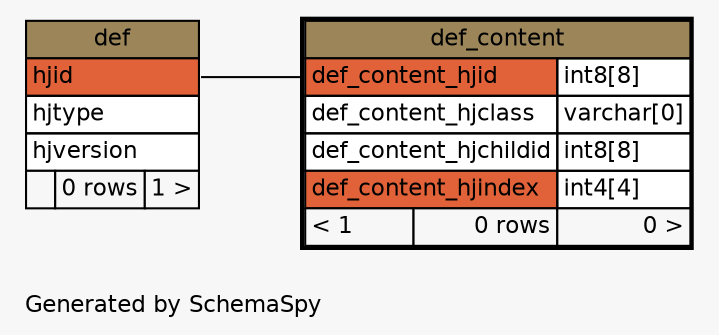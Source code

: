 // dot 2.22.2 on Windows Vista 6.0
// SchemaSpy rev 536
digraph "oneDegreeRelationshipsDiagram" {
  graph [
    rankdir="RL"
    bgcolor="#f7f7f7"
    label="\nGenerated by SchemaSpy"
    labeljust="l"
    nodesep="0.18"
    ranksep="0.46"
    fontname="Helvetica"
    fontsize="11"
  ];
  node [
    fontname="Helvetica"
    fontsize="11"
    shape="plaintext"
  ];
  edge [
    arrowsize="0.8"
  ];
  "def_content":"def_content_hjid":w -> "def":"hjid":e [arrowhead=none arrowtail=crowodot];
  "def" [
    label=<
    <TABLE BORDER="0" CELLBORDER="1" CELLSPACING="0" BGCOLOR="#ffffff">
      <TR><TD COLSPAN="3" BGCOLOR="#9b8559" ALIGN="CENTER">def</TD></TR>
      <TR><TD PORT="hjid" COLSPAN="3" BGCOLOR="#e16239" ALIGN="LEFT">hjid</TD></TR>
      <TR><TD PORT="hjtype" COLSPAN="3" ALIGN="LEFT">hjtype</TD></TR>
      <TR><TD PORT="hjversion" COLSPAN="3" ALIGN="LEFT">hjversion</TD></TR>
      <TR><TD ALIGN="LEFT" BGCOLOR="#f7f7f7">  </TD><TD ALIGN="RIGHT" BGCOLOR="#f7f7f7">0 rows</TD><TD ALIGN="RIGHT" BGCOLOR="#f7f7f7">1 &gt;</TD></TR>
    </TABLE>>
    URL="def.html"
    tooltip="def"
  ];
  "def_content" [
    label=<
    <TABLE BORDER="2" CELLBORDER="1" CELLSPACING="0" BGCOLOR="#ffffff">
      <TR><TD COLSPAN="3" BGCOLOR="#9b8559" ALIGN="CENTER">def_content</TD></TR>
      <TR><TD PORT="def_content_hjid" COLSPAN="2" BGCOLOR="#e16239" ALIGN="LEFT">def_content_hjid</TD><TD PORT="def_content_hjid.type" ALIGN="LEFT">int8[8]</TD></TR>
      <TR><TD PORT="def_content_hjclass" COLSPAN="2" ALIGN="LEFT">def_content_hjclass</TD><TD PORT="def_content_hjclass.type" ALIGN="LEFT">varchar[0]</TD></TR>
      <TR><TD PORT="def_content_hjchildid" COLSPAN="2" ALIGN="LEFT">def_content_hjchildid</TD><TD PORT="def_content_hjchildid.type" ALIGN="LEFT">int8[8]</TD></TR>
      <TR><TD PORT="def_content_hjindex" COLSPAN="2" BGCOLOR="#e16239" ALIGN="LEFT">def_content_hjindex</TD><TD PORT="def_content_hjindex.type" ALIGN="LEFT">int4[4]</TD></TR>
      <TR><TD ALIGN="LEFT" BGCOLOR="#f7f7f7">&lt; 1</TD><TD ALIGN="RIGHT" BGCOLOR="#f7f7f7">0 rows</TD><TD ALIGN="RIGHT" BGCOLOR="#f7f7f7">0 &gt;</TD></TR>
    </TABLE>>
    URL="def_content.html"
    tooltip="def_content"
  ];
}
